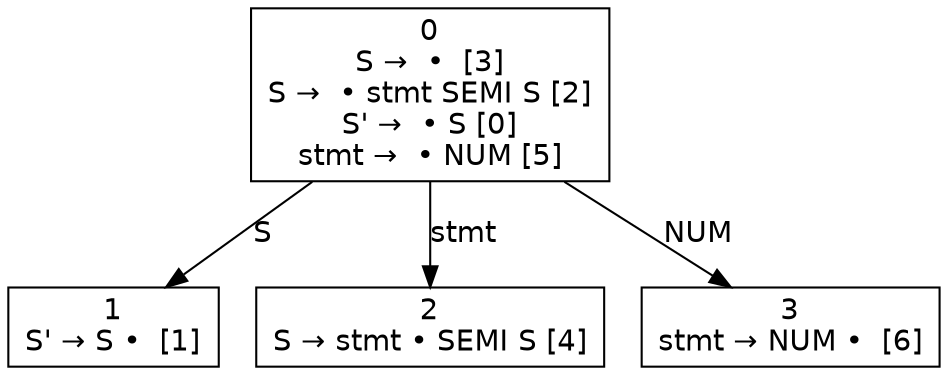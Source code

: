 digraph d{
node [fontname=Helvetica,shape=box];
edge [fontname=Helvetica];
n0 [label=<0<br />S →  •  [3]<br />S →  • stmt SEMI S [2]<br />S' →  • S [0]<br />stmt →  • NUM [5]>];
n1 [label=<1<br />S' → S •  [1]>];
n2 [label=<2<br />S → stmt • SEMI S [4]>];
n3 [label=<3<br />stmt → NUM •  [6]>];
n0 -> n1 [label="S"];
n0 -> n2 [label="stmt"];
n0 -> n3 [label="NUM"];
}